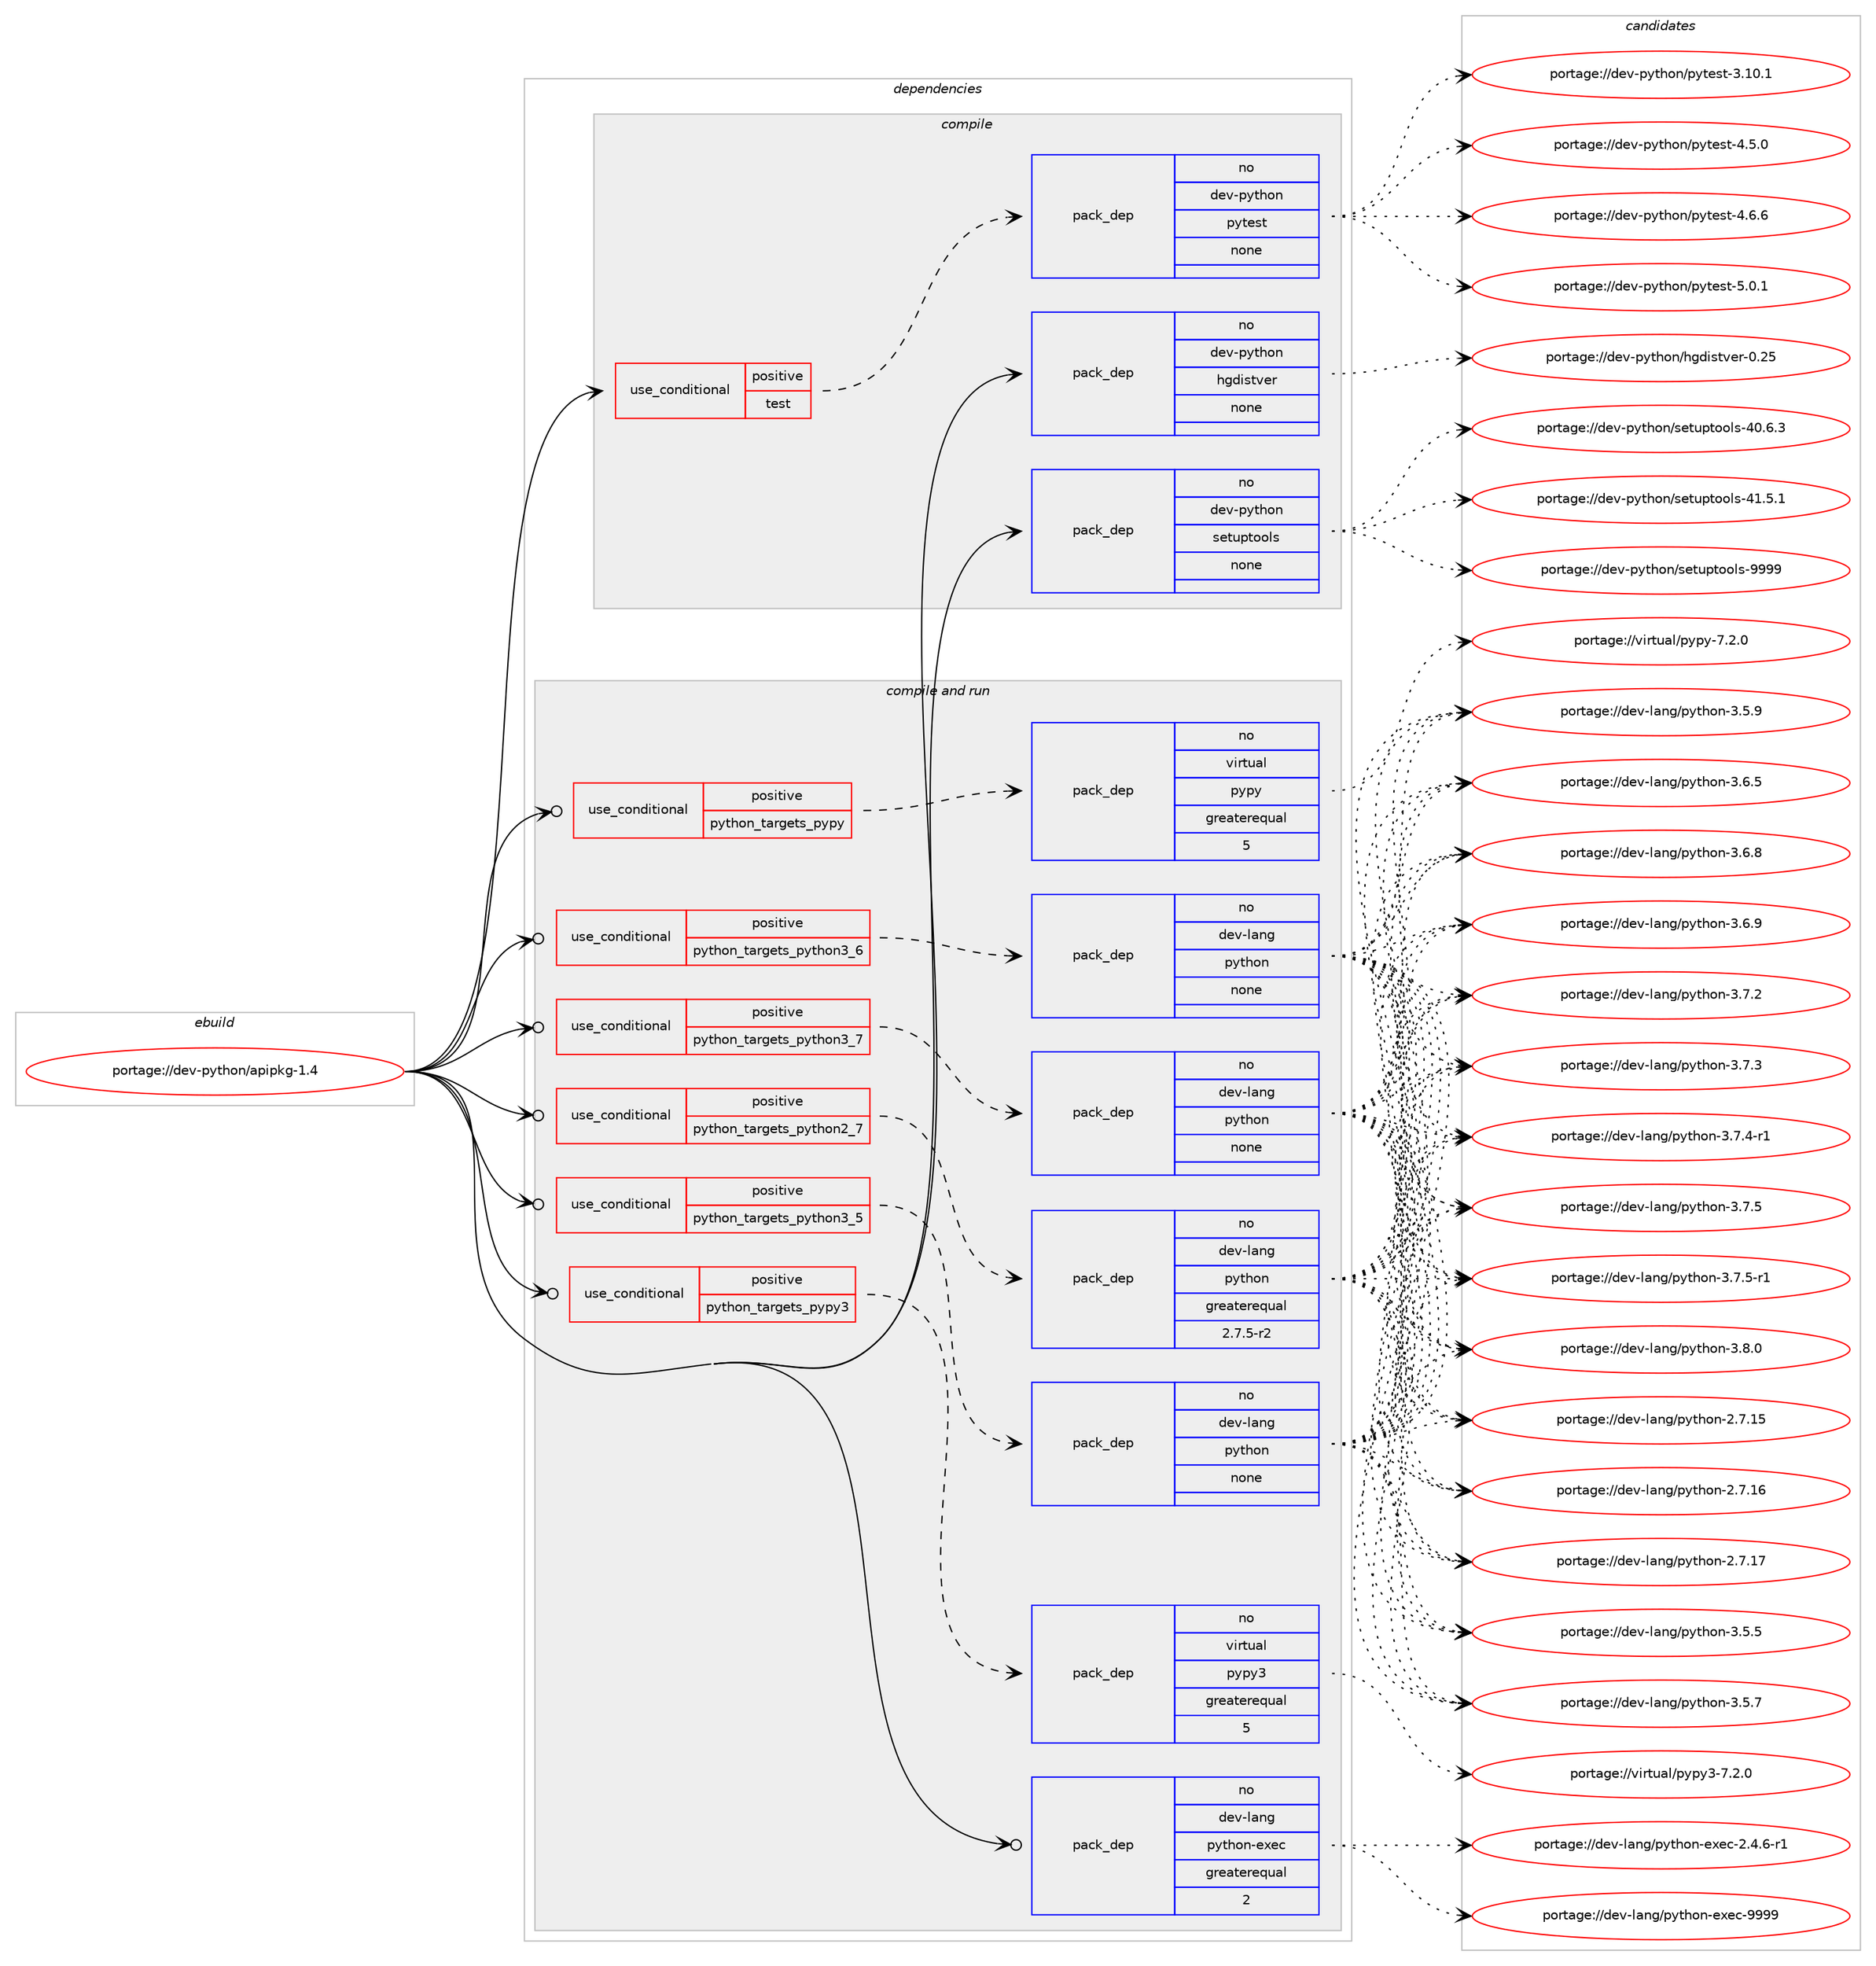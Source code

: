 digraph prolog {

# *************
# Graph options
# *************

newrank=true;
concentrate=true;
compound=true;
graph [rankdir=LR,fontname=Helvetica,fontsize=10,ranksep=1.5];#, ranksep=2.5, nodesep=0.2];
edge  [arrowhead=vee];
node  [fontname=Helvetica,fontsize=10];

# **********
# The ebuild
# **********

subgraph cluster_leftcol {
color=gray;
rank=same;
label=<<i>ebuild</i>>;
id [label="portage://dev-python/apipkg-1.4", color=red, width=4, href="../dev-python/apipkg-1.4.svg"];
}

# ****************
# The dependencies
# ****************

subgraph cluster_midcol {
color=gray;
label=<<i>dependencies</i>>;
subgraph cluster_compile {
fillcolor="#eeeeee";
style=filled;
label=<<i>compile</i>>;
subgraph cond25467 {
dependency129337 [label=<<TABLE BORDER="0" CELLBORDER="1" CELLSPACING="0" CELLPADDING="4"><TR><TD ROWSPAN="3" CELLPADDING="10">use_conditional</TD></TR><TR><TD>positive</TD></TR><TR><TD>test</TD></TR></TABLE>>, shape=none, color=red];
subgraph pack100567 {
dependency129338 [label=<<TABLE BORDER="0" CELLBORDER="1" CELLSPACING="0" CELLPADDING="4" WIDTH="220"><TR><TD ROWSPAN="6" CELLPADDING="30">pack_dep</TD></TR><TR><TD WIDTH="110">no</TD></TR><TR><TD>dev-python</TD></TR><TR><TD>pytest</TD></TR><TR><TD>none</TD></TR><TR><TD></TD></TR></TABLE>>, shape=none, color=blue];
}
dependency129337:e -> dependency129338:w [weight=20,style="dashed",arrowhead="vee"];
}
id:e -> dependency129337:w [weight=20,style="solid",arrowhead="vee"];
subgraph pack100568 {
dependency129339 [label=<<TABLE BORDER="0" CELLBORDER="1" CELLSPACING="0" CELLPADDING="4" WIDTH="220"><TR><TD ROWSPAN="6" CELLPADDING="30">pack_dep</TD></TR><TR><TD WIDTH="110">no</TD></TR><TR><TD>dev-python</TD></TR><TR><TD>hgdistver</TD></TR><TR><TD>none</TD></TR><TR><TD></TD></TR></TABLE>>, shape=none, color=blue];
}
id:e -> dependency129339:w [weight=20,style="solid",arrowhead="vee"];
subgraph pack100569 {
dependency129340 [label=<<TABLE BORDER="0" CELLBORDER="1" CELLSPACING="0" CELLPADDING="4" WIDTH="220"><TR><TD ROWSPAN="6" CELLPADDING="30">pack_dep</TD></TR><TR><TD WIDTH="110">no</TD></TR><TR><TD>dev-python</TD></TR><TR><TD>setuptools</TD></TR><TR><TD>none</TD></TR><TR><TD></TD></TR></TABLE>>, shape=none, color=blue];
}
id:e -> dependency129340:w [weight=20,style="solid",arrowhead="vee"];
}
subgraph cluster_compileandrun {
fillcolor="#eeeeee";
style=filled;
label=<<i>compile and run</i>>;
subgraph cond25468 {
dependency129341 [label=<<TABLE BORDER="0" CELLBORDER="1" CELLSPACING="0" CELLPADDING="4"><TR><TD ROWSPAN="3" CELLPADDING="10">use_conditional</TD></TR><TR><TD>positive</TD></TR><TR><TD>python_targets_pypy</TD></TR></TABLE>>, shape=none, color=red];
subgraph pack100570 {
dependency129342 [label=<<TABLE BORDER="0" CELLBORDER="1" CELLSPACING="0" CELLPADDING="4" WIDTH="220"><TR><TD ROWSPAN="6" CELLPADDING="30">pack_dep</TD></TR><TR><TD WIDTH="110">no</TD></TR><TR><TD>virtual</TD></TR><TR><TD>pypy</TD></TR><TR><TD>greaterequal</TD></TR><TR><TD>5</TD></TR></TABLE>>, shape=none, color=blue];
}
dependency129341:e -> dependency129342:w [weight=20,style="dashed",arrowhead="vee"];
}
id:e -> dependency129341:w [weight=20,style="solid",arrowhead="odotvee"];
subgraph cond25469 {
dependency129343 [label=<<TABLE BORDER="0" CELLBORDER="1" CELLSPACING="0" CELLPADDING="4"><TR><TD ROWSPAN="3" CELLPADDING="10">use_conditional</TD></TR><TR><TD>positive</TD></TR><TR><TD>python_targets_pypy3</TD></TR></TABLE>>, shape=none, color=red];
subgraph pack100571 {
dependency129344 [label=<<TABLE BORDER="0" CELLBORDER="1" CELLSPACING="0" CELLPADDING="4" WIDTH="220"><TR><TD ROWSPAN="6" CELLPADDING="30">pack_dep</TD></TR><TR><TD WIDTH="110">no</TD></TR><TR><TD>virtual</TD></TR><TR><TD>pypy3</TD></TR><TR><TD>greaterequal</TD></TR><TR><TD>5</TD></TR></TABLE>>, shape=none, color=blue];
}
dependency129343:e -> dependency129344:w [weight=20,style="dashed",arrowhead="vee"];
}
id:e -> dependency129343:w [weight=20,style="solid",arrowhead="odotvee"];
subgraph cond25470 {
dependency129345 [label=<<TABLE BORDER="0" CELLBORDER="1" CELLSPACING="0" CELLPADDING="4"><TR><TD ROWSPAN="3" CELLPADDING="10">use_conditional</TD></TR><TR><TD>positive</TD></TR><TR><TD>python_targets_python2_7</TD></TR></TABLE>>, shape=none, color=red];
subgraph pack100572 {
dependency129346 [label=<<TABLE BORDER="0" CELLBORDER="1" CELLSPACING="0" CELLPADDING="4" WIDTH="220"><TR><TD ROWSPAN="6" CELLPADDING="30">pack_dep</TD></TR><TR><TD WIDTH="110">no</TD></TR><TR><TD>dev-lang</TD></TR><TR><TD>python</TD></TR><TR><TD>greaterequal</TD></TR><TR><TD>2.7.5-r2</TD></TR></TABLE>>, shape=none, color=blue];
}
dependency129345:e -> dependency129346:w [weight=20,style="dashed",arrowhead="vee"];
}
id:e -> dependency129345:w [weight=20,style="solid",arrowhead="odotvee"];
subgraph cond25471 {
dependency129347 [label=<<TABLE BORDER="0" CELLBORDER="1" CELLSPACING="0" CELLPADDING="4"><TR><TD ROWSPAN="3" CELLPADDING="10">use_conditional</TD></TR><TR><TD>positive</TD></TR><TR><TD>python_targets_python3_5</TD></TR></TABLE>>, shape=none, color=red];
subgraph pack100573 {
dependency129348 [label=<<TABLE BORDER="0" CELLBORDER="1" CELLSPACING="0" CELLPADDING="4" WIDTH="220"><TR><TD ROWSPAN="6" CELLPADDING="30">pack_dep</TD></TR><TR><TD WIDTH="110">no</TD></TR><TR><TD>dev-lang</TD></TR><TR><TD>python</TD></TR><TR><TD>none</TD></TR><TR><TD></TD></TR></TABLE>>, shape=none, color=blue];
}
dependency129347:e -> dependency129348:w [weight=20,style="dashed",arrowhead="vee"];
}
id:e -> dependency129347:w [weight=20,style="solid",arrowhead="odotvee"];
subgraph cond25472 {
dependency129349 [label=<<TABLE BORDER="0" CELLBORDER="1" CELLSPACING="0" CELLPADDING="4"><TR><TD ROWSPAN="3" CELLPADDING="10">use_conditional</TD></TR><TR><TD>positive</TD></TR><TR><TD>python_targets_python3_6</TD></TR></TABLE>>, shape=none, color=red];
subgraph pack100574 {
dependency129350 [label=<<TABLE BORDER="0" CELLBORDER="1" CELLSPACING="0" CELLPADDING="4" WIDTH="220"><TR><TD ROWSPAN="6" CELLPADDING="30">pack_dep</TD></TR><TR><TD WIDTH="110">no</TD></TR><TR><TD>dev-lang</TD></TR><TR><TD>python</TD></TR><TR><TD>none</TD></TR><TR><TD></TD></TR></TABLE>>, shape=none, color=blue];
}
dependency129349:e -> dependency129350:w [weight=20,style="dashed",arrowhead="vee"];
}
id:e -> dependency129349:w [weight=20,style="solid",arrowhead="odotvee"];
subgraph cond25473 {
dependency129351 [label=<<TABLE BORDER="0" CELLBORDER="1" CELLSPACING="0" CELLPADDING="4"><TR><TD ROWSPAN="3" CELLPADDING="10">use_conditional</TD></TR><TR><TD>positive</TD></TR><TR><TD>python_targets_python3_7</TD></TR></TABLE>>, shape=none, color=red];
subgraph pack100575 {
dependency129352 [label=<<TABLE BORDER="0" CELLBORDER="1" CELLSPACING="0" CELLPADDING="4" WIDTH="220"><TR><TD ROWSPAN="6" CELLPADDING="30">pack_dep</TD></TR><TR><TD WIDTH="110">no</TD></TR><TR><TD>dev-lang</TD></TR><TR><TD>python</TD></TR><TR><TD>none</TD></TR><TR><TD></TD></TR></TABLE>>, shape=none, color=blue];
}
dependency129351:e -> dependency129352:w [weight=20,style="dashed",arrowhead="vee"];
}
id:e -> dependency129351:w [weight=20,style="solid",arrowhead="odotvee"];
subgraph pack100576 {
dependency129353 [label=<<TABLE BORDER="0" CELLBORDER="1" CELLSPACING="0" CELLPADDING="4" WIDTH="220"><TR><TD ROWSPAN="6" CELLPADDING="30">pack_dep</TD></TR><TR><TD WIDTH="110">no</TD></TR><TR><TD>dev-lang</TD></TR><TR><TD>python-exec</TD></TR><TR><TD>greaterequal</TD></TR><TR><TD>2</TD></TR></TABLE>>, shape=none, color=blue];
}
id:e -> dependency129353:w [weight=20,style="solid",arrowhead="odotvee"];
}
subgraph cluster_run {
fillcolor="#eeeeee";
style=filled;
label=<<i>run</i>>;
}
}

# **************
# The candidates
# **************

subgraph cluster_choices {
rank=same;
color=gray;
label=<<i>candidates</i>>;

subgraph choice100567 {
color=black;
nodesep=1;
choiceportage100101118451121211161041111104711212111610111511645514649484649 [label="portage://dev-python/pytest-3.10.1", color=red, width=4,href="../dev-python/pytest-3.10.1.svg"];
choiceportage1001011184511212111610411111047112121116101115116455246534648 [label="portage://dev-python/pytest-4.5.0", color=red, width=4,href="../dev-python/pytest-4.5.0.svg"];
choiceportage1001011184511212111610411111047112121116101115116455246544654 [label="portage://dev-python/pytest-4.6.6", color=red, width=4,href="../dev-python/pytest-4.6.6.svg"];
choiceportage1001011184511212111610411111047112121116101115116455346484649 [label="portage://dev-python/pytest-5.0.1", color=red, width=4,href="../dev-python/pytest-5.0.1.svg"];
dependency129338:e -> choiceportage100101118451121211161041111104711212111610111511645514649484649:w [style=dotted,weight="100"];
dependency129338:e -> choiceportage1001011184511212111610411111047112121116101115116455246534648:w [style=dotted,weight="100"];
dependency129338:e -> choiceportage1001011184511212111610411111047112121116101115116455246544654:w [style=dotted,weight="100"];
dependency129338:e -> choiceportage1001011184511212111610411111047112121116101115116455346484649:w [style=dotted,weight="100"];
}
subgraph choice100568 {
color=black;
nodesep=1;
choiceportage10010111845112121116104111110471041031001051151161181011144548465053 [label="portage://dev-python/hgdistver-0.25", color=red, width=4,href="../dev-python/hgdistver-0.25.svg"];
dependency129339:e -> choiceportage10010111845112121116104111110471041031001051151161181011144548465053:w [style=dotted,weight="100"];
}
subgraph choice100569 {
color=black;
nodesep=1;
choiceportage100101118451121211161041111104711510111611711211611111110811545524846544651 [label="portage://dev-python/setuptools-40.6.3", color=red, width=4,href="../dev-python/setuptools-40.6.3.svg"];
choiceportage100101118451121211161041111104711510111611711211611111110811545524946534649 [label="portage://dev-python/setuptools-41.5.1", color=red, width=4,href="../dev-python/setuptools-41.5.1.svg"];
choiceportage10010111845112121116104111110471151011161171121161111111081154557575757 [label="portage://dev-python/setuptools-9999", color=red, width=4,href="../dev-python/setuptools-9999.svg"];
dependency129340:e -> choiceportage100101118451121211161041111104711510111611711211611111110811545524846544651:w [style=dotted,weight="100"];
dependency129340:e -> choiceportage100101118451121211161041111104711510111611711211611111110811545524946534649:w [style=dotted,weight="100"];
dependency129340:e -> choiceportage10010111845112121116104111110471151011161171121161111111081154557575757:w [style=dotted,weight="100"];
}
subgraph choice100570 {
color=black;
nodesep=1;
choiceportage1181051141161179710847112121112121455546504648 [label="portage://virtual/pypy-7.2.0", color=red, width=4,href="../virtual/pypy-7.2.0.svg"];
dependency129342:e -> choiceportage1181051141161179710847112121112121455546504648:w [style=dotted,weight="100"];
}
subgraph choice100571 {
color=black;
nodesep=1;
choiceportage118105114116117971084711212111212151455546504648 [label="portage://virtual/pypy3-7.2.0", color=red, width=4,href="../virtual/pypy3-7.2.0.svg"];
dependency129344:e -> choiceportage118105114116117971084711212111212151455546504648:w [style=dotted,weight="100"];
}
subgraph choice100572 {
color=black;
nodesep=1;
choiceportage10010111845108971101034711212111610411111045504655464953 [label="portage://dev-lang/python-2.7.15", color=red, width=4,href="../dev-lang/python-2.7.15.svg"];
choiceportage10010111845108971101034711212111610411111045504655464954 [label="portage://dev-lang/python-2.7.16", color=red, width=4,href="../dev-lang/python-2.7.16.svg"];
choiceportage10010111845108971101034711212111610411111045504655464955 [label="portage://dev-lang/python-2.7.17", color=red, width=4,href="../dev-lang/python-2.7.17.svg"];
choiceportage100101118451089711010347112121116104111110455146534653 [label="portage://dev-lang/python-3.5.5", color=red, width=4,href="../dev-lang/python-3.5.5.svg"];
choiceportage100101118451089711010347112121116104111110455146534655 [label="portage://dev-lang/python-3.5.7", color=red, width=4,href="../dev-lang/python-3.5.7.svg"];
choiceportage100101118451089711010347112121116104111110455146534657 [label="portage://dev-lang/python-3.5.9", color=red, width=4,href="../dev-lang/python-3.5.9.svg"];
choiceportage100101118451089711010347112121116104111110455146544653 [label="portage://dev-lang/python-3.6.5", color=red, width=4,href="../dev-lang/python-3.6.5.svg"];
choiceportage100101118451089711010347112121116104111110455146544656 [label="portage://dev-lang/python-3.6.8", color=red, width=4,href="../dev-lang/python-3.6.8.svg"];
choiceportage100101118451089711010347112121116104111110455146544657 [label="portage://dev-lang/python-3.6.9", color=red, width=4,href="../dev-lang/python-3.6.9.svg"];
choiceportage100101118451089711010347112121116104111110455146554650 [label="portage://dev-lang/python-3.7.2", color=red, width=4,href="../dev-lang/python-3.7.2.svg"];
choiceportage100101118451089711010347112121116104111110455146554651 [label="portage://dev-lang/python-3.7.3", color=red, width=4,href="../dev-lang/python-3.7.3.svg"];
choiceportage1001011184510897110103471121211161041111104551465546524511449 [label="portage://dev-lang/python-3.7.4-r1", color=red, width=4,href="../dev-lang/python-3.7.4-r1.svg"];
choiceportage100101118451089711010347112121116104111110455146554653 [label="portage://dev-lang/python-3.7.5", color=red, width=4,href="../dev-lang/python-3.7.5.svg"];
choiceportage1001011184510897110103471121211161041111104551465546534511449 [label="portage://dev-lang/python-3.7.5-r1", color=red, width=4,href="../dev-lang/python-3.7.5-r1.svg"];
choiceportage100101118451089711010347112121116104111110455146564648 [label="portage://dev-lang/python-3.8.0", color=red, width=4,href="../dev-lang/python-3.8.0.svg"];
dependency129346:e -> choiceportage10010111845108971101034711212111610411111045504655464953:w [style=dotted,weight="100"];
dependency129346:e -> choiceportage10010111845108971101034711212111610411111045504655464954:w [style=dotted,weight="100"];
dependency129346:e -> choiceportage10010111845108971101034711212111610411111045504655464955:w [style=dotted,weight="100"];
dependency129346:e -> choiceportage100101118451089711010347112121116104111110455146534653:w [style=dotted,weight="100"];
dependency129346:e -> choiceportage100101118451089711010347112121116104111110455146534655:w [style=dotted,weight="100"];
dependency129346:e -> choiceportage100101118451089711010347112121116104111110455146534657:w [style=dotted,weight="100"];
dependency129346:e -> choiceportage100101118451089711010347112121116104111110455146544653:w [style=dotted,weight="100"];
dependency129346:e -> choiceportage100101118451089711010347112121116104111110455146544656:w [style=dotted,weight="100"];
dependency129346:e -> choiceportage100101118451089711010347112121116104111110455146544657:w [style=dotted,weight="100"];
dependency129346:e -> choiceportage100101118451089711010347112121116104111110455146554650:w [style=dotted,weight="100"];
dependency129346:e -> choiceportage100101118451089711010347112121116104111110455146554651:w [style=dotted,weight="100"];
dependency129346:e -> choiceportage1001011184510897110103471121211161041111104551465546524511449:w [style=dotted,weight="100"];
dependency129346:e -> choiceportage100101118451089711010347112121116104111110455146554653:w [style=dotted,weight="100"];
dependency129346:e -> choiceportage1001011184510897110103471121211161041111104551465546534511449:w [style=dotted,weight="100"];
dependency129346:e -> choiceportage100101118451089711010347112121116104111110455146564648:w [style=dotted,weight="100"];
}
subgraph choice100573 {
color=black;
nodesep=1;
choiceportage10010111845108971101034711212111610411111045504655464953 [label="portage://dev-lang/python-2.7.15", color=red, width=4,href="../dev-lang/python-2.7.15.svg"];
choiceportage10010111845108971101034711212111610411111045504655464954 [label="portage://dev-lang/python-2.7.16", color=red, width=4,href="../dev-lang/python-2.7.16.svg"];
choiceportage10010111845108971101034711212111610411111045504655464955 [label="portage://dev-lang/python-2.7.17", color=red, width=4,href="../dev-lang/python-2.7.17.svg"];
choiceportage100101118451089711010347112121116104111110455146534653 [label="portage://dev-lang/python-3.5.5", color=red, width=4,href="../dev-lang/python-3.5.5.svg"];
choiceportage100101118451089711010347112121116104111110455146534655 [label="portage://dev-lang/python-3.5.7", color=red, width=4,href="../dev-lang/python-3.5.7.svg"];
choiceportage100101118451089711010347112121116104111110455146534657 [label="portage://dev-lang/python-3.5.9", color=red, width=4,href="../dev-lang/python-3.5.9.svg"];
choiceportage100101118451089711010347112121116104111110455146544653 [label="portage://dev-lang/python-3.6.5", color=red, width=4,href="../dev-lang/python-3.6.5.svg"];
choiceportage100101118451089711010347112121116104111110455146544656 [label="portage://dev-lang/python-3.6.8", color=red, width=4,href="../dev-lang/python-3.6.8.svg"];
choiceportage100101118451089711010347112121116104111110455146544657 [label="portage://dev-lang/python-3.6.9", color=red, width=4,href="../dev-lang/python-3.6.9.svg"];
choiceportage100101118451089711010347112121116104111110455146554650 [label="portage://dev-lang/python-3.7.2", color=red, width=4,href="../dev-lang/python-3.7.2.svg"];
choiceportage100101118451089711010347112121116104111110455146554651 [label="portage://dev-lang/python-3.7.3", color=red, width=4,href="../dev-lang/python-3.7.3.svg"];
choiceportage1001011184510897110103471121211161041111104551465546524511449 [label="portage://dev-lang/python-3.7.4-r1", color=red, width=4,href="../dev-lang/python-3.7.4-r1.svg"];
choiceportage100101118451089711010347112121116104111110455146554653 [label="portage://dev-lang/python-3.7.5", color=red, width=4,href="../dev-lang/python-3.7.5.svg"];
choiceportage1001011184510897110103471121211161041111104551465546534511449 [label="portage://dev-lang/python-3.7.5-r1", color=red, width=4,href="../dev-lang/python-3.7.5-r1.svg"];
choiceportage100101118451089711010347112121116104111110455146564648 [label="portage://dev-lang/python-3.8.0", color=red, width=4,href="../dev-lang/python-3.8.0.svg"];
dependency129348:e -> choiceportage10010111845108971101034711212111610411111045504655464953:w [style=dotted,weight="100"];
dependency129348:e -> choiceportage10010111845108971101034711212111610411111045504655464954:w [style=dotted,weight="100"];
dependency129348:e -> choiceportage10010111845108971101034711212111610411111045504655464955:w [style=dotted,weight="100"];
dependency129348:e -> choiceportage100101118451089711010347112121116104111110455146534653:w [style=dotted,weight="100"];
dependency129348:e -> choiceportage100101118451089711010347112121116104111110455146534655:w [style=dotted,weight="100"];
dependency129348:e -> choiceportage100101118451089711010347112121116104111110455146534657:w [style=dotted,weight="100"];
dependency129348:e -> choiceportage100101118451089711010347112121116104111110455146544653:w [style=dotted,weight="100"];
dependency129348:e -> choiceportage100101118451089711010347112121116104111110455146544656:w [style=dotted,weight="100"];
dependency129348:e -> choiceportage100101118451089711010347112121116104111110455146544657:w [style=dotted,weight="100"];
dependency129348:e -> choiceportage100101118451089711010347112121116104111110455146554650:w [style=dotted,weight="100"];
dependency129348:e -> choiceportage100101118451089711010347112121116104111110455146554651:w [style=dotted,weight="100"];
dependency129348:e -> choiceportage1001011184510897110103471121211161041111104551465546524511449:w [style=dotted,weight="100"];
dependency129348:e -> choiceportage100101118451089711010347112121116104111110455146554653:w [style=dotted,weight="100"];
dependency129348:e -> choiceportage1001011184510897110103471121211161041111104551465546534511449:w [style=dotted,weight="100"];
dependency129348:e -> choiceportage100101118451089711010347112121116104111110455146564648:w [style=dotted,weight="100"];
}
subgraph choice100574 {
color=black;
nodesep=1;
choiceportage10010111845108971101034711212111610411111045504655464953 [label="portage://dev-lang/python-2.7.15", color=red, width=4,href="../dev-lang/python-2.7.15.svg"];
choiceportage10010111845108971101034711212111610411111045504655464954 [label="portage://dev-lang/python-2.7.16", color=red, width=4,href="../dev-lang/python-2.7.16.svg"];
choiceportage10010111845108971101034711212111610411111045504655464955 [label="portage://dev-lang/python-2.7.17", color=red, width=4,href="../dev-lang/python-2.7.17.svg"];
choiceportage100101118451089711010347112121116104111110455146534653 [label="portage://dev-lang/python-3.5.5", color=red, width=4,href="../dev-lang/python-3.5.5.svg"];
choiceportage100101118451089711010347112121116104111110455146534655 [label="portage://dev-lang/python-3.5.7", color=red, width=4,href="../dev-lang/python-3.5.7.svg"];
choiceportage100101118451089711010347112121116104111110455146534657 [label="portage://dev-lang/python-3.5.9", color=red, width=4,href="../dev-lang/python-3.5.9.svg"];
choiceportage100101118451089711010347112121116104111110455146544653 [label="portage://dev-lang/python-3.6.5", color=red, width=4,href="../dev-lang/python-3.6.5.svg"];
choiceportage100101118451089711010347112121116104111110455146544656 [label="portage://dev-lang/python-3.6.8", color=red, width=4,href="../dev-lang/python-3.6.8.svg"];
choiceportage100101118451089711010347112121116104111110455146544657 [label="portage://dev-lang/python-3.6.9", color=red, width=4,href="../dev-lang/python-3.6.9.svg"];
choiceportage100101118451089711010347112121116104111110455146554650 [label="portage://dev-lang/python-3.7.2", color=red, width=4,href="../dev-lang/python-3.7.2.svg"];
choiceportage100101118451089711010347112121116104111110455146554651 [label="portage://dev-lang/python-3.7.3", color=red, width=4,href="../dev-lang/python-3.7.3.svg"];
choiceportage1001011184510897110103471121211161041111104551465546524511449 [label="portage://dev-lang/python-3.7.4-r1", color=red, width=4,href="../dev-lang/python-3.7.4-r1.svg"];
choiceportage100101118451089711010347112121116104111110455146554653 [label="portage://dev-lang/python-3.7.5", color=red, width=4,href="../dev-lang/python-3.7.5.svg"];
choiceportage1001011184510897110103471121211161041111104551465546534511449 [label="portage://dev-lang/python-3.7.5-r1", color=red, width=4,href="../dev-lang/python-3.7.5-r1.svg"];
choiceportage100101118451089711010347112121116104111110455146564648 [label="portage://dev-lang/python-3.8.0", color=red, width=4,href="../dev-lang/python-3.8.0.svg"];
dependency129350:e -> choiceportage10010111845108971101034711212111610411111045504655464953:w [style=dotted,weight="100"];
dependency129350:e -> choiceportage10010111845108971101034711212111610411111045504655464954:w [style=dotted,weight="100"];
dependency129350:e -> choiceportage10010111845108971101034711212111610411111045504655464955:w [style=dotted,weight="100"];
dependency129350:e -> choiceportage100101118451089711010347112121116104111110455146534653:w [style=dotted,weight="100"];
dependency129350:e -> choiceportage100101118451089711010347112121116104111110455146534655:w [style=dotted,weight="100"];
dependency129350:e -> choiceportage100101118451089711010347112121116104111110455146534657:w [style=dotted,weight="100"];
dependency129350:e -> choiceportage100101118451089711010347112121116104111110455146544653:w [style=dotted,weight="100"];
dependency129350:e -> choiceportage100101118451089711010347112121116104111110455146544656:w [style=dotted,weight="100"];
dependency129350:e -> choiceportage100101118451089711010347112121116104111110455146544657:w [style=dotted,weight="100"];
dependency129350:e -> choiceportage100101118451089711010347112121116104111110455146554650:w [style=dotted,weight="100"];
dependency129350:e -> choiceportage100101118451089711010347112121116104111110455146554651:w [style=dotted,weight="100"];
dependency129350:e -> choiceportage1001011184510897110103471121211161041111104551465546524511449:w [style=dotted,weight="100"];
dependency129350:e -> choiceportage100101118451089711010347112121116104111110455146554653:w [style=dotted,weight="100"];
dependency129350:e -> choiceportage1001011184510897110103471121211161041111104551465546534511449:w [style=dotted,weight="100"];
dependency129350:e -> choiceportage100101118451089711010347112121116104111110455146564648:w [style=dotted,weight="100"];
}
subgraph choice100575 {
color=black;
nodesep=1;
choiceportage10010111845108971101034711212111610411111045504655464953 [label="portage://dev-lang/python-2.7.15", color=red, width=4,href="../dev-lang/python-2.7.15.svg"];
choiceportage10010111845108971101034711212111610411111045504655464954 [label="portage://dev-lang/python-2.7.16", color=red, width=4,href="../dev-lang/python-2.7.16.svg"];
choiceportage10010111845108971101034711212111610411111045504655464955 [label="portage://dev-lang/python-2.7.17", color=red, width=4,href="../dev-lang/python-2.7.17.svg"];
choiceportage100101118451089711010347112121116104111110455146534653 [label="portage://dev-lang/python-3.5.5", color=red, width=4,href="../dev-lang/python-3.5.5.svg"];
choiceportage100101118451089711010347112121116104111110455146534655 [label="portage://dev-lang/python-3.5.7", color=red, width=4,href="../dev-lang/python-3.5.7.svg"];
choiceportage100101118451089711010347112121116104111110455146534657 [label="portage://dev-lang/python-3.5.9", color=red, width=4,href="../dev-lang/python-3.5.9.svg"];
choiceportage100101118451089711010347112121116104111110455146544653 [label="portage://dev-lang/python-3.6.5", color=red, width=4,href="../dev-lang/python-3.6.5.svg"];
choiceportage100101118451089711010347112121116104111110455146544656 [label="portage://dev-lang/python-3.6.8", color=red, width=4,href="../dev-lang/python-3.6.8.svg"];
choiceportage100101118451089711010347112121116104111110455146544657 [label="portage://dev-lang/python-3.6.9", color=red, width=4,href="../dev-lang/python-3.6.9.svg"];
choiceportage100101118451089711010347112121116104111110455146554650 [label="portage://dev-lang/python-3.7.2", color=red, width=4,href="../dev-lang/python-3.7.2.svg"];
choiceportage100101118451089711010347112121116104111110455146554651 [label="portage://dev-lang/python-3.7.3", color=red, width=4,href="../dev-lang/python-3.7.3.svg"];
choiceportage1001011184510897110103471121211161041111104551465546524511449 [label="portage://dev-lang/python-3.7.4-r1", color=red, width=4,href="../dev-lang/python-3.7.4-r1.svg"];
choiceportage100101118451089711010347112121116104111110455146554653 [label="portage://dev-lang/python-3.7.5", color=red, width=4,href="../dev-lang/python-3.7.5.svg"];
choiceportage1001011184510897110103471121211161041111104551465546534511449 [label="portage://dev-lang/python-3.7.5-r1", color=red, width=4,href="../dev-lang/python-3.7.5-r1.svg"];
choiceportage100101118451089711010347112121116104111110455146564648 [label="portage://dev-lang/python-3.8.0", color=red, width=4,href="../dev-lang/python-3.8.0.svg"];
dependency129352:e -> choiceportage10010111845108971101034711212111610411111045504655464953:w [style=dotted,weight="100"];
dependency129352:e -> choiceportage10010111845108971101034711212111610411111045504655464954:w [style=dotted,weight="100"];
dependency129352:e -> choiceportage10010111845108971101034711212111610411111045504655464955:w [style=dotted,weight="100"];
dependency129352:e -> choiceportage100101118451089711010347112121116104111110455146534653:w [style=dotted,weight="100"];
dependency129352:e -> choiceportage100101118451089711010347112121116104111110455146534655:w [style=dotted,weight="100"];
dependency129352:e -> choiceportage100101118451089711010347112121116104111110455146534657:w [style=dotted,weight="100"];
dependency129352:e -> choiceportage100101118451089711010347112121116104111110455146544653:w [style=dotted,weight="100"];
dependency129352:e -> choiceportage100101118451089711010347112121116104111110455146544656:w [style=dotted,weight="100"];
dependency129352:e -> choiceportage100101118451089711010347112121116104111110455146544657:w [style=dotted,weight="100"];
dependency129352:e -> choiceportage100101118451089711010347112121116104111110455146554650:w [style=dotted,weight="100"];
dependency129352:e -> choiceportage100101118451089711010347112121116104111110455146554651:w [style=dotted,weight="100"];
dependency129352:e -> choiceportage1001011184510897110103471121211161041111104551465546524511449:w [style=dotted,weight="100"];
dependency129352:e -> choiceportage100101118451089711010347112121116104111110455146554653:w [style=dotted,weight="100"];
dependency129352:e -> choiceportage1001011184510897110103471121211161041111104551465546534511449:w [style=dotted,weight="100"];
dependency129352:e -> choiceportage100101118451089711010347112121116104111110455146564648:w [style=dotted,weight="100"];
}
subgraph choice100576 {
color=black;
nodesep=1;
choiceportage10010111845108971101034711212111610411111045101120101994550465246544511449 [label="portage://dev-lang/python-exec-2.4.6-r1", color=red, width=4,href="../dev-lang/python-exec-2.4.6-r1.svg"];
choiceportage10010111845108971101034711212111610411111045101120101994557575757 [label="portage://dev-lang/python-exec-9999", color=red, width=4,href="../dev-lang/python-exec-9999.svg"];
dependency129353:e -> choiceportage10010111845108971101034711212111610411111045101120101994550465246544511449:w [style=dotted,weight="100"];
dependency129353:e -> choiceportage10010111845108971101034711212111610411111045101120101994557575757:w [style=dotted,weight="100"];
}
}

}
